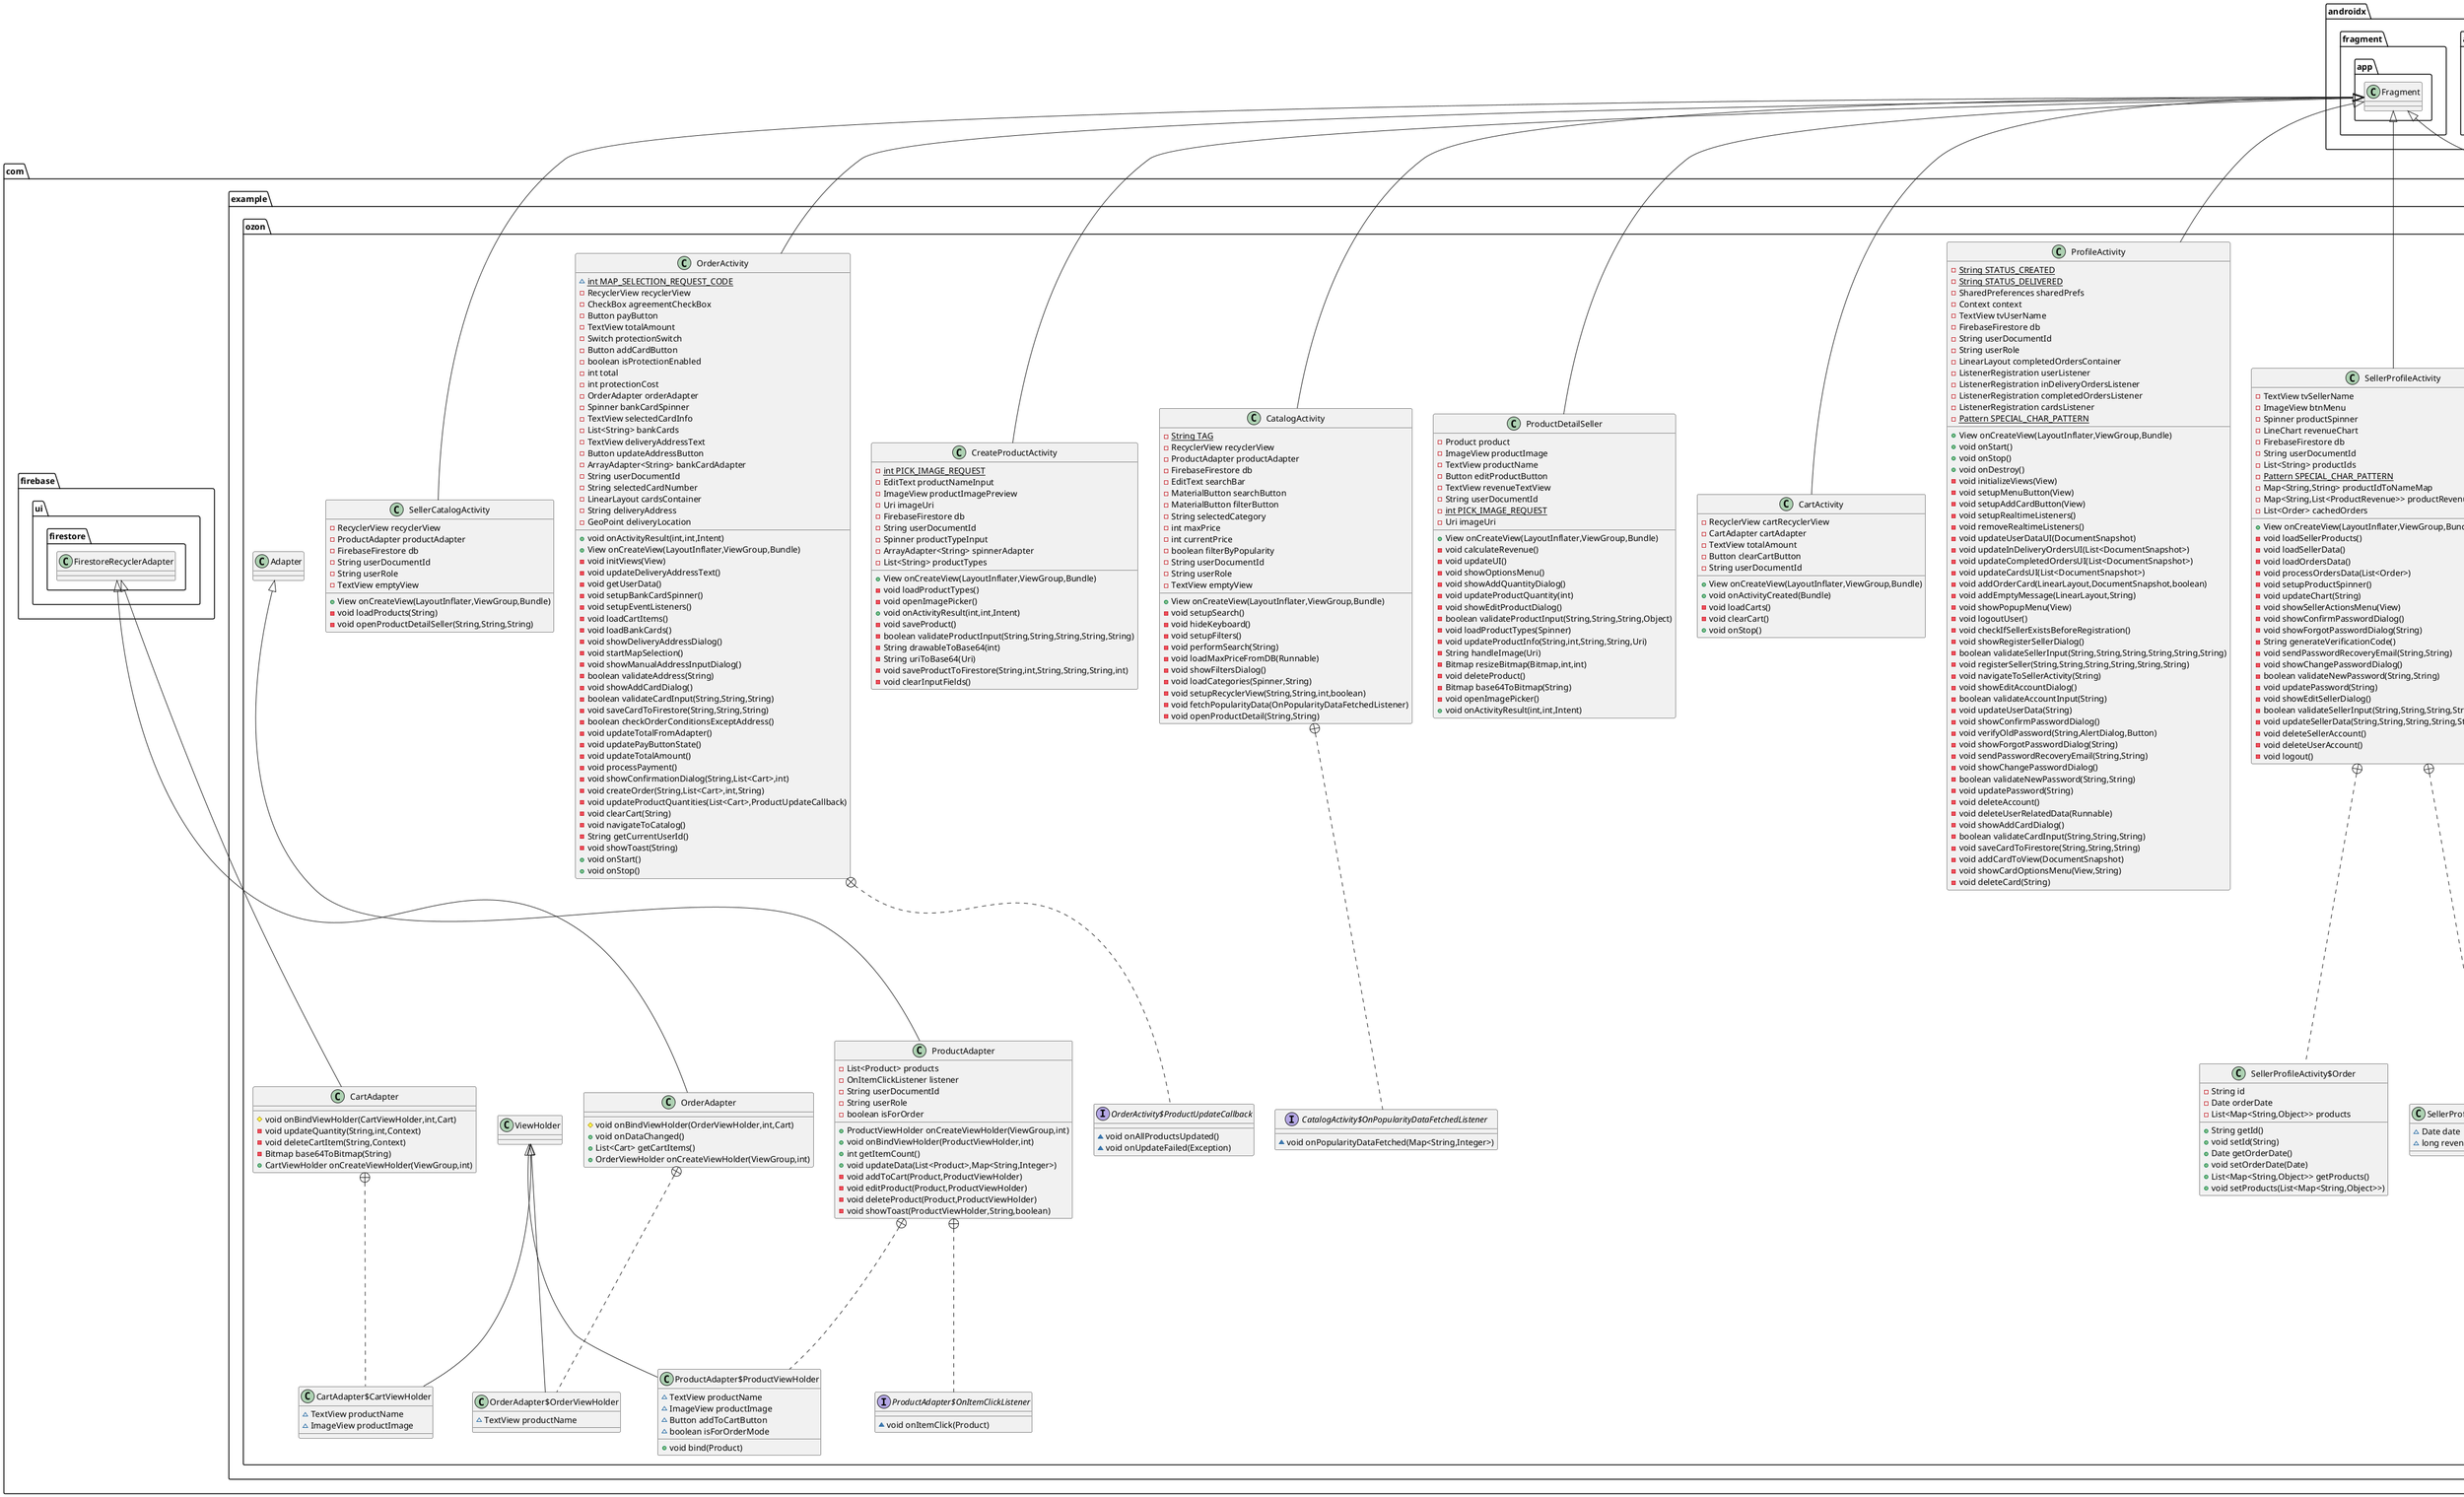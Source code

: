@startuml
class com.example.ozon.Cart {
- String documentId
- String productId
- String name
- int price
- int quantity
- String imageBase64
- String userId
+ String getDocumentId()
+ void setDocumentId(String)
+ String getProductId()
+ void setProductId(String)
+ String getUserId()
+ void setUserId(String)
+ String getName()
+ void setName(String)
+ int getPrice()
+ void setPrice(int)
+ int getQuantity()
+ void setQuantity(int)
+ String getImageBase64()
+ void setImageBase64(String)
}


class com.example.ozon.AutorizationForSellerActivity {
- TextView buyerAuthLink
- TextView forgotPasswordLink
- EditText loginField
- FirebaseFirestore db
- SharedPreferences sharedPrefs
- {static} Pattern SPECIAL_CHAR_PATTERN
# void onCreate(Bundle)
- void showForgotPasswordDialog()
- void showChangePasswordDialog(String)
- boolean validateNewPassword(String,String)
- String generateVerificationCode()
- void sendPasswordRecoveryEmail(String,String)
- void loginUser()
- void startSellerMainActivity(String)
}


class com.example.ozon.SendEmailTask {
- String recipient
- String subject
- String body
- Context context
- boolean isHtml
# Boolean doInBackground(Void)
# void onPostExecute(Boolean)
}


class com.example.ozon.SellerProfileActivity {
- TextView tvSellerName
- ImageView btnMenu
- Spinner productSpinner
- LineChart revenueChart
- FirebaseFirestore db
- String userDocumentId
- List<String> productIds
- {static} Pattern SPECIAL_CHAR_PATTERN
- Map<String,String> productIdToNameMap
- Map<String,List<ProductRevenue>> productRevenueMap
- List<Order> cachedOrders
+ View onCreateView(LayoutInflater,ViewGroup,Bundle)
- void loadSellerProducts()
- void loadSellerData()
- void loadOrdersData()
- void processOrdersData(List<Order>)
- void setupProductSpinner()
- void updateChart(String)
- void showSellerActionsMenu(View)
- void showConfirmPasswordDialog()
- void showForgotPasswordDialog(String)
- String generateVerificationCode()
- void sendPasswordRecoveryEmail(String,String)
- void showChangePasswordDialog()
- boolean validateNewPassword(String,String)
- void updatePassword(String)
- void showEditSellerDialog()
- boolean validateSellerInput(String,String,String,String,String,String)
- void updateSellerData(String,String,String,String,String,String)
- void deleteSellerAccount()
- void deleteUserAccount()
- void logout()
}


class com.example.ozon.SellerProfileActivity$ProductRevenue {
~ Date date
~ long revenue
}

class com.example.ozon.SellerProfileActivity$Order {
- String id
- Date orderDate
- List<Map<String,Object>> products
+ String getId()
+ void setId(String)
+ Date getOrderDate()
+ void setOrderDate(Date)
+ List<Map<String,Object>> getProducts()
+ void setProducts(List<Map<String,Object>>)
}


class com.example.ozon.NotificationHelper {
- {static} String TAG
- {static} String CHANNEL_ID
- {static} String CHANNEL_NAME
- {static} String CHANNEL_DESCRIPTION
+ {static} void createNotificationChannel(Context)
+ {static} void sendOrderNotification(Context,Order,String,String,String)
+ {static} void sendDeliveryNotification(Context,String,boolean,long,String,String)
}


class com.example.ozon.ProductAdapter {
- List<Product> products
- OnItemClickListener listener
- String userDocumentId
- String userRole
- boolean isForOrder
+ ProductViewHolder onCreateViewHolder(ViewGroup,int)
+ void onBindViewHolder(ProductViewHolder,int)
+ int getItemCount()
+ void updateData(List<Product>,Map<String,Integer>)
- void addToCart(Product,ProductViewHolder)
- void editProduct(Product,ProductViewHolder)
- void deleteProduct(Product,ProductViewHolder)
- void showToast(ProductViewHolder,String,boolean)
}


interface com.example.ozon.ProductAdapter$OnItemClickListener {
~ void onItemClick(Product)
}

class com.example.ozon.ProductAdapter$ProductViewHolder {
~ TextView productName
~ ImageView productImage
~ Button addToCartButton
~ boolean isForOrderMode
+ void bind(Product)
}


class com.example.ozon.ProfileActivity {
- {static} String STATUS_CREATED
- {static} String STATUS_DELIVERED
- SharedPreferences sharedPrefs
- Context context
- TextView tvUserName
- FirebaseFirestore db
- String userDocumentId
- String userRole
- LinearLayout completedOrdersContainer
- ListenerRegistration userListener
- ListenerRegistration inDeliveryOrdersListener
- ListenerRegistration completedOrdersListener
- ListenerRegistration cardsListener
- {static} Pattern SPECIAL_CHAR_PATTERN
+ View onCreateView(LayoutInflater,ViewGroup,Bundle)
+ void onStart()
+ void onStop()
+ void onDestroy()
- void initializeViews(View)
- void setupMenuButton(View)
- void setupAddCardButton(View)
- void setupRealtimeListeners()
- void removeRealtimeListeners()
- void updateUserDataUI(DocumentSnapshot)
- void updateInDeliveryOrdersUI(List<DocumentSnapshot>)
- void updateCompletedOrdersUI(List<DocumentSnapshot>)
- void updateCardsUI(List<DocumentSnapshot>)
- void addOrderCard(LinearLayout,DocumentSnapshot,boolean)
- void addEmptyMessage(LinearLayout,String)
- void showPopupMenu(View)
- void logoutUser()
- void checkIfSellerExistsBeforeRegistration()
- void showRegisterSellerDialog()
- boolean validateSellerInput(String,String,String,String,String,String)
- void registerSeller(String,String,String,String,String,String)
- void navigateToSellerActivity(String)
- void showEditAccountDialog()
- boolean validateAccountInput(String)
- void updateUserData(String)
- void showConfirmPasswordDialog()
- void verifyOldPassword(String,AlertDialog,Button)
- void showForgotPasswordDialog(String)
- void sendPasswordRecoveryEmail(String,String)
- void showChangePasswordDialog()
- boolean validateNewPassword(String,String)
- void updatePassword(String)
- void deleteAccount()
- void deleteUserRelatedData(Runnable)
- void showAddCardDialog()
- boolean validateCardInput(String,String,String)
- void saveCardToFirestore(String,String,String)
- void addCardToView(DocumentSnapshot)
- void showCardOptionsMenu(View,String)
- void deleteCard(String)
}


class com.example.ozon.CustomerMainActivity {
- {static} String TAG
- FirebaseFirestore db
- String userDocumentId
- OrderManager orderManager
- Handler handler
- Runnable recalculateRunnable
- {static} long RECALCULATE_INTERVAL
# void onCreate(Bundle)
- void startPeriodicRecalculation()
- void recalculateUserOrders()
- void checkAndUpdateOrder(DocumentSnapshot)
- void updateOrderInFirestore(Order,String,boolean,long)
+ void onRequestPermissionsResult(int,String[],int[])
# void onDestroy()
}


class com.example.ozon.CartAdapter {
# void onBindViewHolder(CartViewHolder,int,Cart)
- void updateQuantity(String,int,Context)
- void deleteCartItem(String,Context)
- Bitmap base64ToBitmap(String)
+ CartViewHolder onCreateViewHolder(ViewGroup,int)
}

class com.example.ozon.CartAdapter$CartViewHolder {
~ TextView productName
~ ImageView productImage
}

class com.example.ozon.Product {
- String id
- String name
- int price
- String productType
- String imageBase64
- String description
- String sellerId
- int quantity
+ String getId()
+ void setId(String)
+ String getName()
+ void setName(String)
+ int getPrice()
+ void setPrice(int)
+ String getProductType()
+ void setProductType(String)
+ String getImageBase64()
+ void setImageBase64(String)
+ String getDescription()
+ void setDescription(String)
+ String getSellerId()
+ void setSellerId(String)
+ int getQuantity()
+ void setQuantity(int)
+ String toString()
}


class com.example.ozon.SellerCatalogActivity {
- RecyclerView recyclerView
- ProductAdapter productAdapter
- FirebaseFirestore db
- String userDocumentId
- String userRole
- TextView emptyView
+ View onCreateView(LayoutInflater,ViewGroup,Bundle)
- void loadProducts(String)
- void openProductDetailSeller(String,String,String)
}


class com.example.ozon.MailSender {
- {static} String EMAIL
- {static} String PASSWORD
+ {static} void sendEmail(String,String,String,boolean)
}


class com.example.ozon.Order {
- String userId
- int totalAmount
- String paymentMethod
- List<Product> products
- String status
- Timestamp orderDate
- Long days
- Long initialDays
- Boolean notificationSent
- String deliveryAddress
- Long lastNotifiedDays
+ String getUserId()
+ void setUserId(String)
+ int getTotalAmount()
+ void setTotalAmount(int)
+ String getPaymentMethod()
+ void setPaymentMethod(String)
+ List<Product> getProducts()
+ void setProducts(List<Product>)
+ String getStatus()
+ void setStatus(String)
+ Timestamp getOrderDate()
+ void setOrderDate(Timestamp)
+ Long getDays()
+ void setDays(Long)
+ Long getInitialDays()
+ void setInitialDays(Long)
+ Boolean getNotificationSent()
+ void setNotificationSent(Boolean)
+ String getDeliveryAddress()
+ void setDeliveryAddress(String)
+ Long getLastNotifiedDays()
+ void setLastNotifiedDays(Long)
}


class com.example.ozon.ProductDetailSeller {
- Product product
- ImageView productImage
- TextView productName
- Button editProductButton
- TextView revenueTextView
- String userDocumentId
- {static} int PICK_IMAGE_REQUEST
- Uri imageUri
+ View onCreateView(LayoutInflater,ViewGroup,Bundle)
- void calculateRevenue()
- void updateUI()
- void showOptionsMenu()
- void showAddQuantityDialog()
- void updateProductQuantity(int)
- void showEditProductDialog()
- boolean validateProductInput(String,String,String,Object)
- void loadProductTypes(Spinner)
- void updateProductInfo(String,int,String,String,Uri)
- String handleImage(Uri)
- Bitmap resizeBitmap(Bitmap,int,int)
- void deleteProduct()
- Bitmap base64ToBitmap(String)
- void openImagePicker()
+ void onActivityResult(int,int,Intent)
}


class com.example.ozon.CreateProductActivity {
- {static} int PICK_IMAGE_REQUEST
- EditText productNameInput
- ImageView productImagePreview
- Uri imageUri
- FirebaseFirestore db
- String userDocumentId
- Spinner productTypeInput
- ArrayAdapter<String> spinnerAdapter
- List<String> productTypes
+ View onCreateView(LayoutInflater,ViewGroup,Bundle)
- void loadProductTypes()
- void openImagePicker()
+ void onActivityResult(int,int,Intent)
- void saveProduct()
- boolean validateProductInput(String,String,String,String,String)
- String drawableToBase64(int)
- String uriToBase64(Uri)
- void saveProductToFirestore(String,int,String,String,String,int)
- void clearInputFields()
}


class com.example.ozon.OrderManager {
- Context context
- SharedPreferences sharedPrefs
+ void createOrUpdateOrder(Order,String)
}


class com.example.ozon.MainActivity {
- {static} String TAG
- TextView registerLink
- EditText loginField
- FirebaseFirestore db
- SharedPreferences sharedPrefs
- {static} Pattern SPECIAL_CHAR_PATTERN
# void onCreate(Bundle)
- void applyTextGradient(TextView)
- void initializeViews()
- void setupClickListeners()
- void requestNotificationPermission()
+ void onRequestPermissionsResult(int,String[],int[])
- void loginUser()
- void saveLoginData(String,String)
- void startCustomerMainActivity(String)
- void showForgotPasswordDialog()
- void handleSendCode(EditText,Button,String[])
- void handleChangePassword(EditText,EditText,String[],AlertDialog)
- void sendPasswordRecoveryEmail(String,String)
- void showChangePasswordDialog(String)
- void updatePassword(String,EditText,EditText,AlertDialog)
- boolean validateNewPassword(String,String)
- String generateVerificationCode()
}


class com.example.ozon.CartActivity {
- RecyclerView cartRecyclerView
- CartAdapter cartAdapter
- TextView totalAmount
- Button clearCartButton
- String userDocumentId
+ View onCreateView(LayoutInflater,ViewGroup,Bundle)
+ void onActivityCreated(Bundle)
- void loadCarts()
- void clearCart()
+ void onStop()
}


class com.example.ozon.DeliveryReminderReceiver {
+ void onReceive(Context,Intent)
}

class com.example.ozon.DeliveryWidgetProvider {
- {static} String TAG
- {static} String ACTION_UPDATE
- {static} Handler handler
- {static} Runnable updateRunnable
+ void onUpdate(Context,AppWidgetManager,int[])
+ void onReceive(Context,Intent)
- void updateWidget(Context,AppWidgetManager,int)
- void startUpdating(Context)
+ void onDisabled(Context)
- boolean isUserAuthenticated(Context)
}


class com.example.ozon.RegistrationActivity {
- TextView loginLink
- TextView sellerAuthLink
- EditText loginField
- Button registerButton
- FirebaseFirestore db
- {static} Pattern SPECIAL_CHAR_PATTERN
# void onCreate(Bundle)
- void applyTextGradient(TextView)
- void registerUser(String,String,String)
- boolean validateLogin(String)
- boolean validatePassword(String)
- void performRegistration(String,String,String)
- void saveUserAuthData(String,String)
}


class com.example.ozon.NotificationScheduler {
- {static} String TAG
+ {static} void scheduleDeliveryReminder(Context,Order,String,String,String)
}


class com.example.ozon.OrderActivity {
~ {static} int MAP_SELECTION_REQUEST_CODE
- RecyclerView recyclerView
- CheckBox agreementCheckBox
- Button payButton
- TextView totalAmount
- Switch protectionSwitch
- Button addCardButton
- boolean isProtectionEnabled
- int total
- int protectionCost
- OrderAdapter orderAdapter
- Spinner bankCardSpinner
- TextView selectedCardInfo
- List<String> bankCards
- TextView deliveryAddressText
- Button updateAddressButton
- ArrayAdapter<String> bankCardAdapter
- String userDocumentId
- String selectedCardNumber
- LinearLayout cardsContainer
- String deliveryAddress
- GeoPoint deliveryLocation
+ void onActivityResult(int,int,Intent)
+ View onCreateView(LayoutInflater,ViewGroup,Bundle)
- void initViews(View)
- void updateDeliveryAddressText()
- void getUserData()
- void setupBankCardSpinner()
- void setupEventListeners()
- void loadCartItems()
- void loadBankCards()
- void showDeliveryAddressDialog()
- void startMapSelection()
- void showManualAddressInputDialog()
- boolean validateAddress(String)
- void showAddCardDialog()
- boolean validateCardInput(String,String,String)
- void saveCardToFirestore(String,String,String)
- boolean checkOrderConditionsExceptAddress()
- void updateTotalFromAdapter()
- void updatePayButtonState()
- void updateTotalAmount()
- void processPayment()
- void showConfirmationDialog(String,List<Cart>,int)
- void createOrder(String,List<Cart>,int,String)
- void updateProductQuantities(List<Cart>,ProductUpdateCallback)
- void clearCart(String)
- void navigateToCatalog()
- String getCurrentUserId()
- void showToast(String)
+ void onStart()
+ void onStop()
}


interface com.example.ozon.OrderActivity$ProductUpdateCallback {
~ void onAllProductsUpdated()
~ void onUpdateFailed(Exception)
}

class com.example.ozon.OrderAdapter {
# void onBindViewHolder(OrderViewHolder,int,Cart)
+ void onDataChanged()
+ List<Cart> getCartItems()
+ OrderViewHolder onCreateViewHolder(ViewGroup,int)
}

class com.example.ozon.OrderAdapter$OrderViewHolder {
~ TextView productName
}

class com.example.ozon.NetworkUtil {
+ {static} boolean isNetworkAvailable(Context)
}

class com.example.ozon.ProductDetail {
- ImageView productImage
- TextView productName
- Button addToCartButton
- FirebaseFirestore db
- String documentId
- String imageBase64
- String name
- Long price
- String userDocumentId
- String sellerId
- int availableQuantity
+ View onCreateView(LayoutInflater,ViewGroup,Bundle)
- void loadProductDetails(String)
- void updateAddToCartButtonState()
- void loadStoreName(String)
- void addToCart()
}


class com.example.ozon.SellerMainActivity {
# void onCreate(Bundle)
}

class com.example.ozon.MapSelectionActivity {
- {static} int LOCATION_PERMISSION_REQUEST_CODE
- {static} String YANDEX_MAPKIT_API_KEY
- {static} boolean isMapKitInitialized
- MapView mapView
- SearchManager searchManager
- Point selectedPoint
- String selectedAddress
- Session searchSession
- Button btnConfirm
- Button btnResetSelection
- Button btnCancelSelection
- InputListener mapInputListener
- boolean isManualSelection
- boolean isInitialAddressShown
- PlacemarkMapObject userLocationMarker
- PlacemarkMapObject selectedLocationMarker
- FusedLocationProviderClient fusedLocationClient
- LocationCallback locationCallback
# void onCreate(Bundle)
- boolean isNetworkAvailable()
- void initViews()
- void initLocationServices()
- void createLocationRequest()
- void updateLocationOnMap(Location)
- void setupMap()
- void handleMapTap(Point)
- void resetToLocationTracking()
- void searchAddress(Point)
- void checkLocationPermissionAndMoveToCurrentLocation()
+ void onRequestPermissionsResult(int,String[],int[])
- void returnResult()
# void onStart()
# void onStop()
# void onPause()
# void onResume()
+ boolean dispatchTouchEvent(MotionEvent)
}


class com.example.ozon.CatalogActivity {
- {static} String TAG
- RecyclerView recyclerView
- ProductAdapter productAdapter
- FirebaseFirestore db
- EditText searchBar
- MaterialButton searchButton
- MaterialButton filterButton
- String selectedCategory
- int maxPrice
- int currentPrice
- boolean filterByPopularity
- String userDocumentId
- String userRole
- TextView emptyView
+ View onCreateView(LayoutInflater,ViewGroup,Bundle)
- void setupSearch()
- void hideKeyboard()
- void setupFilters()
- void performSearch(String)
- void loadMaxPriceFromDB(Runnable)
- void showFiltersDialog()
- void loadCategories(Spinner,String)
- void setupRecyclerView(String,String,int,boolean)
- void fetchPopularityData(OnPopularityDataFetchedListener)
- void openProductDetail(String,String)
}


interface com.example.ozon.CatalogActivity$OnPopularityDataFetchedListener {
~ void onPopularityDataFetched(Map<String,Integer>)
}



androidx.appcompat.app.AppCompatActivity <|-- com.example.ozon.AutorizationForSellerActivity
android.os.AsyncTask <|-- com.example.ozon.SendEmailTask
androidx.fragment.app.Fragment <|-- com.example.ozon.SellerProfileActivity
com.example.ozon.SellerProfileActivity +.. com.example.ozon.SellerProfileActivity$ProductRevenue
com.example.ozon.SellerProfileActivity +.. com.example.ozon.SellerProfileActivity$Order
com.example.ozon.Adapter <|-- com.example.ozon.ProductAdapter
com.example.ozon.ProductAdapter +.. com.example.ozon.ProductAdapter$OnItemClickListener
com.example.ozon.ProductAdapter +.. com.example.ozon.ProductAdapter$ProductViewHolder
com.example.ozon.ViewHolder <|-- com.example.ozon.ProductAdapter$ProductViewHolder
androidx.fragment.app.Fragment <|-- com.example.ozon.ProfileActivity
androidx.appcompat.app.AppCompatActivity <|-- com.example.ozon.CustomerMainActivity
com.firebase.ui.firestore.FirestoreRecyclerAdapter <|-- com.example.ozon.CartAdapter
com.example.ozon.CartAdapter +.. com.example.ozon.CartAdapter$CartViewHolder
com.example.ozon.ViewHolder <|-- com.example.ozon.CartAdapter$CartViewHolder
java.io.Serializable <|.. com.example.ozon.Product
androidx.fragment.app.Fragment <|-- com.example.ozon.SellerCatalogActivity
androidx.fragment.app.Fragment <|-- com.example.ozon.ProductDetailSeller
androidx.fragment.app.Fragment <|-- com.example.ozon.CreateProductActivity
androidx.appcompat.app.AppCompatActivity <|-- com.example.ozon.MainActivity
androidx.fragment.app.Fragment <|-- com.example.ozon.CartActivity
android.content.BroadcastReceiver <|-- com.example.ozon.DeliveryReminderReceiver
android.appwidget.AppWidgetProvider <|-- com.example.ozon.DeliveryWidgetProvider
androidx.appcompat.app.AppCompatActivity <|-- com.example.ozon.RegistrationActivity
androidx.fragment.app.Fragment <|-- com.example.ozon.OrderActivity
com.example.ozon.OrderActivity +.. com.example.ozon.OrderActivity$ProductUpdateCallback
com.firebase.ui.firestore.FirestoreRecyclerAdapter <|-- com.example.ozon.OrderAdapter
com.example.ozon.OrderAdapter +.. com.example.ozon.OrderAdapter$OrderViewHolder
com.example.ozon.ViewHolder <|-- com.example.ozon.OrderAdapter$OrderViewHolder
androidx.fragment.app.Fragment <|-- com.example.ozon.ProductDetail
androidx.appcompat.app.AppCompatActivity <|-- com.example.ozon.SellerMainActivity
androidx.appcompat.app.AppCompatActivity <|-- com.example.ozon.MapSelectionActivity
androidx.fragment.app.Fragment <|-- com.example.ozon.CatalogActivity
com.example.ozon.CatalogActivity +.. com.example.ozon.CatalogActivity$OnPopularityDataFetchedListener
@enduml